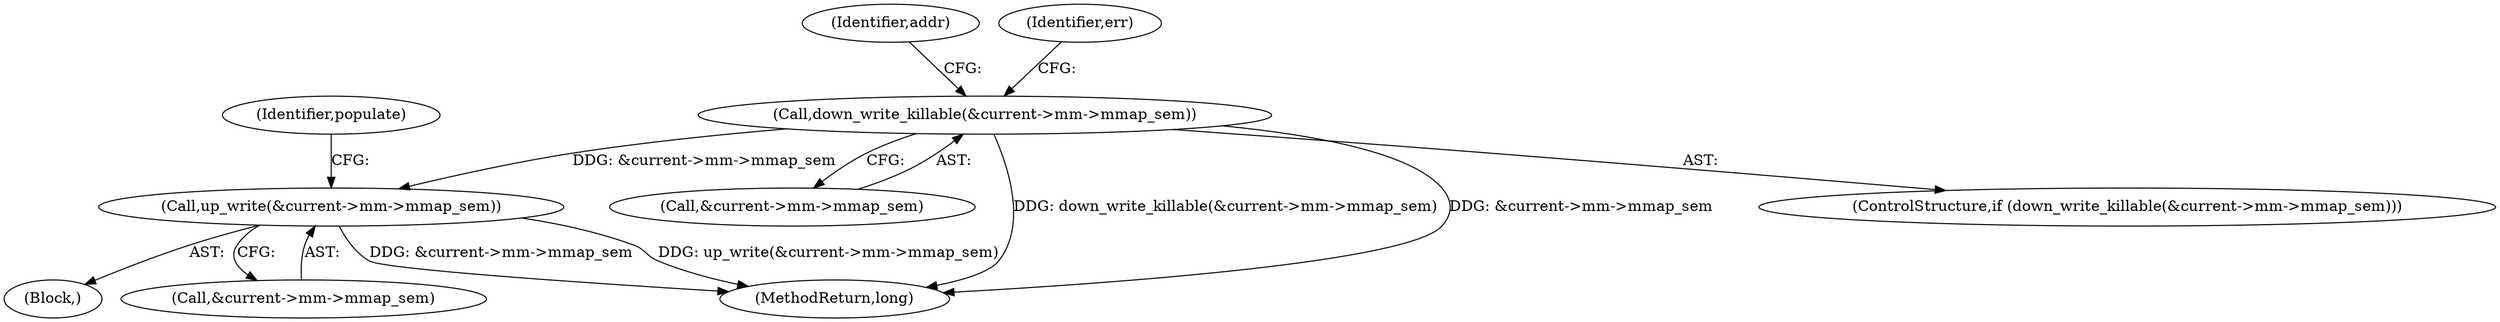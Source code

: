 digraph "0_linux_e1d35d4dc7f089e6c9c080d556feedf9c706f0c7@API" {
"1000420" [label="(Call,down_write_killable(&current->mm->mmap_sem))"];
"1000490" [label="(Call,up_write(&current->mm->mmap_sem))"];
"1000435" [label="(Identifier,addr)"];
"1000109" [label="(Block,)"];
"1000498" [label="(Identifier,populate)"];
"1000421" [label="(Call,&current->mm->mmap_sem)"];
"1000429" [label="(Identifier,err)"];
"1000491" [label="(Call,&current->mm->mmap_sem)"];
"1000490" [label="(Call,up_write(&current->mm->mmap_sem))"];
"1000544" [label="(MethodReturn,long)"];
"1000420" [label="(Call,down_write_killable(&current->mm->mmap_sem))"];
"1000419" [label="(ControlStructure,if (down_write_killable(&current->mm->mmap_sem)))"];
"1000420" -> "1000419"  [label="AST: "];
"1000420" -> "1000421"  [label="CFG: "];
"1000421" -> "1000420"  [label="AST: "];
"1000429" -> "1000420"  [label="CFG: "];
"1000435" -> "1000420"  [label="CFG: "];
"1000420" -> "1000544"  [label="DDG: down_write_killable(&current->mm->mmap_sem)"];
"1000420" -> "1000544"  [label="DDG: &current->mm->mmap_sem"];
"1000420" -> "1000490"  [label="DDG: &current->mm->mmap_sem"];
"1000490" -> "1000109"  [label="AST: "];
"1000490" -> "1000491"  [label="CFG: "];
"1000491" -> "1000490"  [label="AST: "];
"1000498" -> "1000490"  [label="CFG: "];
"1000490" -> "1000544"  [label="DDG: &current->mm->mmap_sem"];
"1000490" -> "1000544"  [label="DDG: up_write(&current->mm->mmap_sem)"];
}
